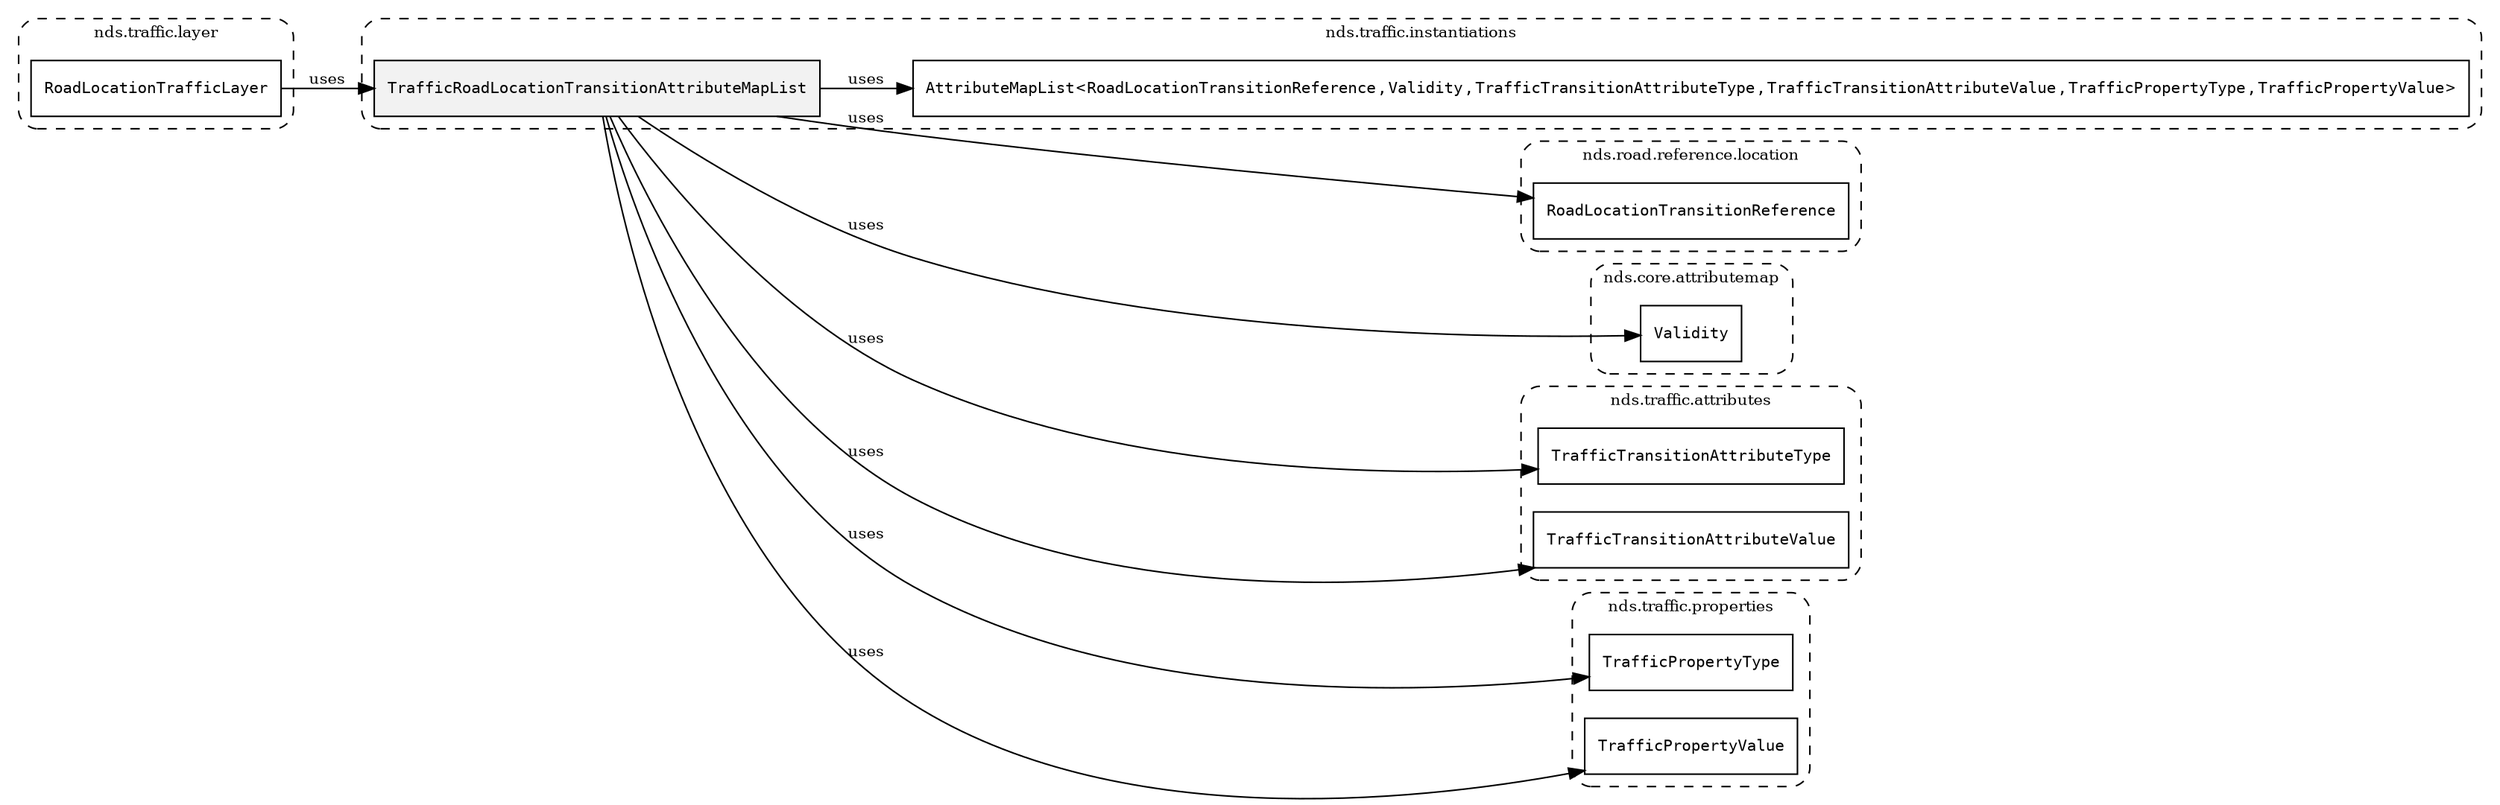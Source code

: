 /**
 * This dot file creates symbol collaboration diagram for TrafficRoadLocationTransitionAttributeMapList.
 */
digraph ZSERIO
{
    node [shape=box, fontsize=10];
    rankdir="LR";
    fontsize=10;
    tooltip="TrafficRoadLocationTransitionAttributeMapList collaboration diagram";

    subgraph "cluster_nds.traffic.instantiations"
    {
        style="dashed, rounded";
        label="nds.traffic.instantiations";
        tooltip="Package nds.traffic.instantiations";
        href="../../../content/packages/nds.traffic.instantiations.html#Package-nds-traffic-instantiations";
        target="_parent";

        "TrafficRoadLocationTransitionAttributeMapList" [style="filled", fillcolor="#0000000D", target="_parent", label=<<font face="monospace"><table align="center" border="0" cellspacing="0" cellpadding="0"><tr><td href="../../../content/packages/nds.traffic.instantiations.html#InstantiateType-TrafficRoadLocationTransitionAttributeMapList" title="InstantiateType defined in nds.traffic.instantiations">TrafficRoadLocationTransitionAttributeMapList</td></tr></table></font>>];
        "AttributeMapList&lt;RoadLocationTransitionReference,Validity,TrafficTransitionAttributeType,TrafficTransitionAttributeValue,TrafficPropertyType,TrafficPropertyValue&gt;" [target="_parent", label=<<font face="monospace"><table align="center" border="0" cellspacing="0" cellpadding="0"><tr><td href="../../../content/packages/nds.core.attributemap.html#Structure-AttributeMapList" title="Structure defined in nds.core.attributemap">AttributeMapList</td><td>&lt;</td><td><table align="center" border="0" cellspacing="0" cellpadding="0"><tr><td href="../../../content/packages/nds.road.reference.location.html#Structure-RoadLocationTransitionReference" title="Structure defined in nds.road.reference.location">RoadLocationTransitionReference</td></tr></table></td><td>,</td><td><table align="center" border="0" cellspacing="0" cellpadding="0"><tr><td href="../../../content/packages/nds.core.attributemap.html#Structure-Validity" title="Structure defined in nds.core.attributemap">Validity</td></tr></table></td><td>,</td><td><table align="center" border="0" cellspacing="0" cellpadding="0"><tr><td href="../../../content/packages/nds.traffic.attributes.html#Enum-TrafficTransitionAttributeType" title="Enum defined in nds.traffic.attributes">TrafficTransitionAttributeType</td></tr></table></td><td>,</td><td><table align="center" border="0" cellspacing="0" cellpadding="0"><tr><td href="../../../content/packages/nds.traffic.attributes.html#Choice-TrafficTransitionAttributeValue" title="Choice defined in nds.traffic.attributes">TrafficTransitionAttributeValue</td></tr></table></td><td>,</td><td><table align="center" border="0" cellspacing="0" cellpadding="0"><tr><td href="../../../content/packages/nds.traffic.properties.html#Structure-TrafficPropertyType" title="Structure defined in nds.traffic.properties">TrafficPropertyType</td></tr></table></td><td>,</td><td><table align="center" border="0" cellspacing="0" cellpadding="0"><tr><td href="../../../content/packages/nds.traffic.properties.html#Structure-TrafficPropertyValue" title="Structure defined in nds.traffic.properties">TrafficPropertyValue</td></tr></table></td><td>&gt;</td></tr></table></font>>];
    }

    subgraph "cluster_nds.road.reference.location"
    {
        style="dashed, rounded";
        label="nds.road.reference.location";
        tooltip="Package nds.road.reference.location";
        href="../../../content/packages/nds.road.reference.location.html#Package-nds-road-reference-location";
        target="_parent";

        "RoadLocationTransitionReference" [target="_parent", label=<<font face="monospace"><table align="center" border="0" cellspacing="0" cellpadding="0"><tr><td href="../../../content/packages/nds.road.reference.location.html#Structure-RoadLocationTransitionReference" title="Structure defined in nds.road.reference.location">RoadLocationTransitionReference</td></tr></table></font>>];
    }

    subgraph "cluster_nds.core.attributemap"
    {
        style="dashed, rounded";
        label="nds.core.attributemap";
        tooltip="Package nds.core.attributemap";
        href="../../../content/packages/nds.core.attributemap.html#Package-nds-core-attributemap";
        target="_parent";

        "Validity" [target="_parent", label=<<font face="monospace"><table align="center" border="0" cellspacing="0" cellpadding="0"><tr><td href="../../../content/packages/nds.core.attributemap.html#Structure-Validity" title="Structure defined in nds.core.attributemap">Validity</td></tr></table></font>>];
    }

    subgraph "cluster_nds.traffic.attributes"
    {
        style="dashed, rounded";
        label="nds.traffic.attributes";
        tooltip="Package nds.traffic.attributes";
        href="../../../content/packages/nds.traffic.attributes.html#Package-nds-traffic-attributes";
        target="_parent";

        "TrafficTransitionAttributeType" [target="_parent", label=<<font face="monospace"><table align="center" border="0" cellspacing="0" cellpadding="0"><tr><td href="../../../content/packages/nds.traffic.attributes.html#Enum-TrafficTransitionAttributeType" title="Enum defined in nds.traffic.attributes">TrafficTransitionAttributeType</td></tr></table></font>>];
        "TrafficTransitionAttributeValue" [target="_parent", label=<<font face="monospace"><table align="center" border="0" cellspacing="0" cellpadding="0"><tr><td href="../../../content/packages/nds.traffic.attributes.html#Choice-TrafficTransitionAttributeValue" title="Choice defined in nds.traffic.attributes">TrafficTransitionAttributeValue</td></tr></table></font>>];
    }

    subgraph "cluster_nds.traffic.properties"
    {
        style="dashed, rounded";
        label="nds.traffic.properties";
        tooltip="Package nds.traffic.properties";
        href="../../../content/packages/nds.traffic.properties.html#Package-nds-traffic-properties";
        target="_parent";

        "TrafficPropertyType" [target="_parent", label=<<font face="monospace"><table align="center" border="0" cellspacing="0" cellpadding="0"><tr><td href="../../../content/packages/nds.traffic.properties.html#Structure-TrafficPropertyType" title="Structure defined in nds.traffic.properties">TrafficPropertyType</td></tr></table></font>>];
        "TrafficPropertyValue" [target="_parent", label=<<font face="monospace"><table align="center" border="0" cellspacing="0" cellpadding="0"><tr><td href="../../../content/packages/nds.traffic.properties.html#Structure-TrafficPropertyValue" title="Structure defined in nds.traffic.properties">TrafficPropertyValue</td></tr></table></font>>];
    }

    subgraph "cluster_nds.traffic.layer"
    {
        style="dashed, rounded";
        label="nds.traffic.layer";
        tooltip="Package nds.traffic.layer";
        href="../../../content/packages/nds.traffic.layer.html#Package-nds-traffic-layer";
        target="_parent";

        "RoadLocationTrafficLayer" [target="_parent", label=<<font face="monospace"><table align="center" border="0" cellspacing="0" cellpadding="0"><tr><td href="../../../content/packages/nds.traffic.layer.html#Structure-RoadLocationTrafficLayer" title="Structure defined in nds.traffic.layer">RoadLocationTrafficLayer</td></tr></table></font>>];
    }

    "TrafficRoadLocationTransitionAttributeMapList" -> "AttributeMapList&lt;RoadLocationTransitionReference,Validity,TrafficTransitionAttributeType,TrafficTransitionAttributeValue,TrafficPropertyType,TrafficPropertyValue&gt;" [label="uses", fontsize=10];
    "TrafficRoadLocationTransitionAttributeMapList" -> "RoadLocationTransitionReference" [label="uses", fontsize=10];
    "TrafficRoadLocationTransitionAttributeMapList" -> "Validity" [label="uses", fontsize=10];
    "TrafficRoadLocationTransitionAttributeMapList" -> "TrafficTransitionAttributeType" [label="uses", fontsize=10];
    "TrafficRoadLocationTransitionAttributeMapList" -> "TrafficTransitionAttributeValue" [label="uses", fontsize=10];
    "TrafficRoadLocationTransitionAttributeMapList" -> "TrafficPropertyType" [label="uses", fontsize=10];
    "TrafficRoadLocationTransitionAttributeMapList" -> "TrafficPropertyValue" [label="uses", fontsize=10];
    "RoadLocationTrafficLayer" -> "TrafficRoadLocationTransitionAttributeMapList" [label="uses", fontsize=10];
}
